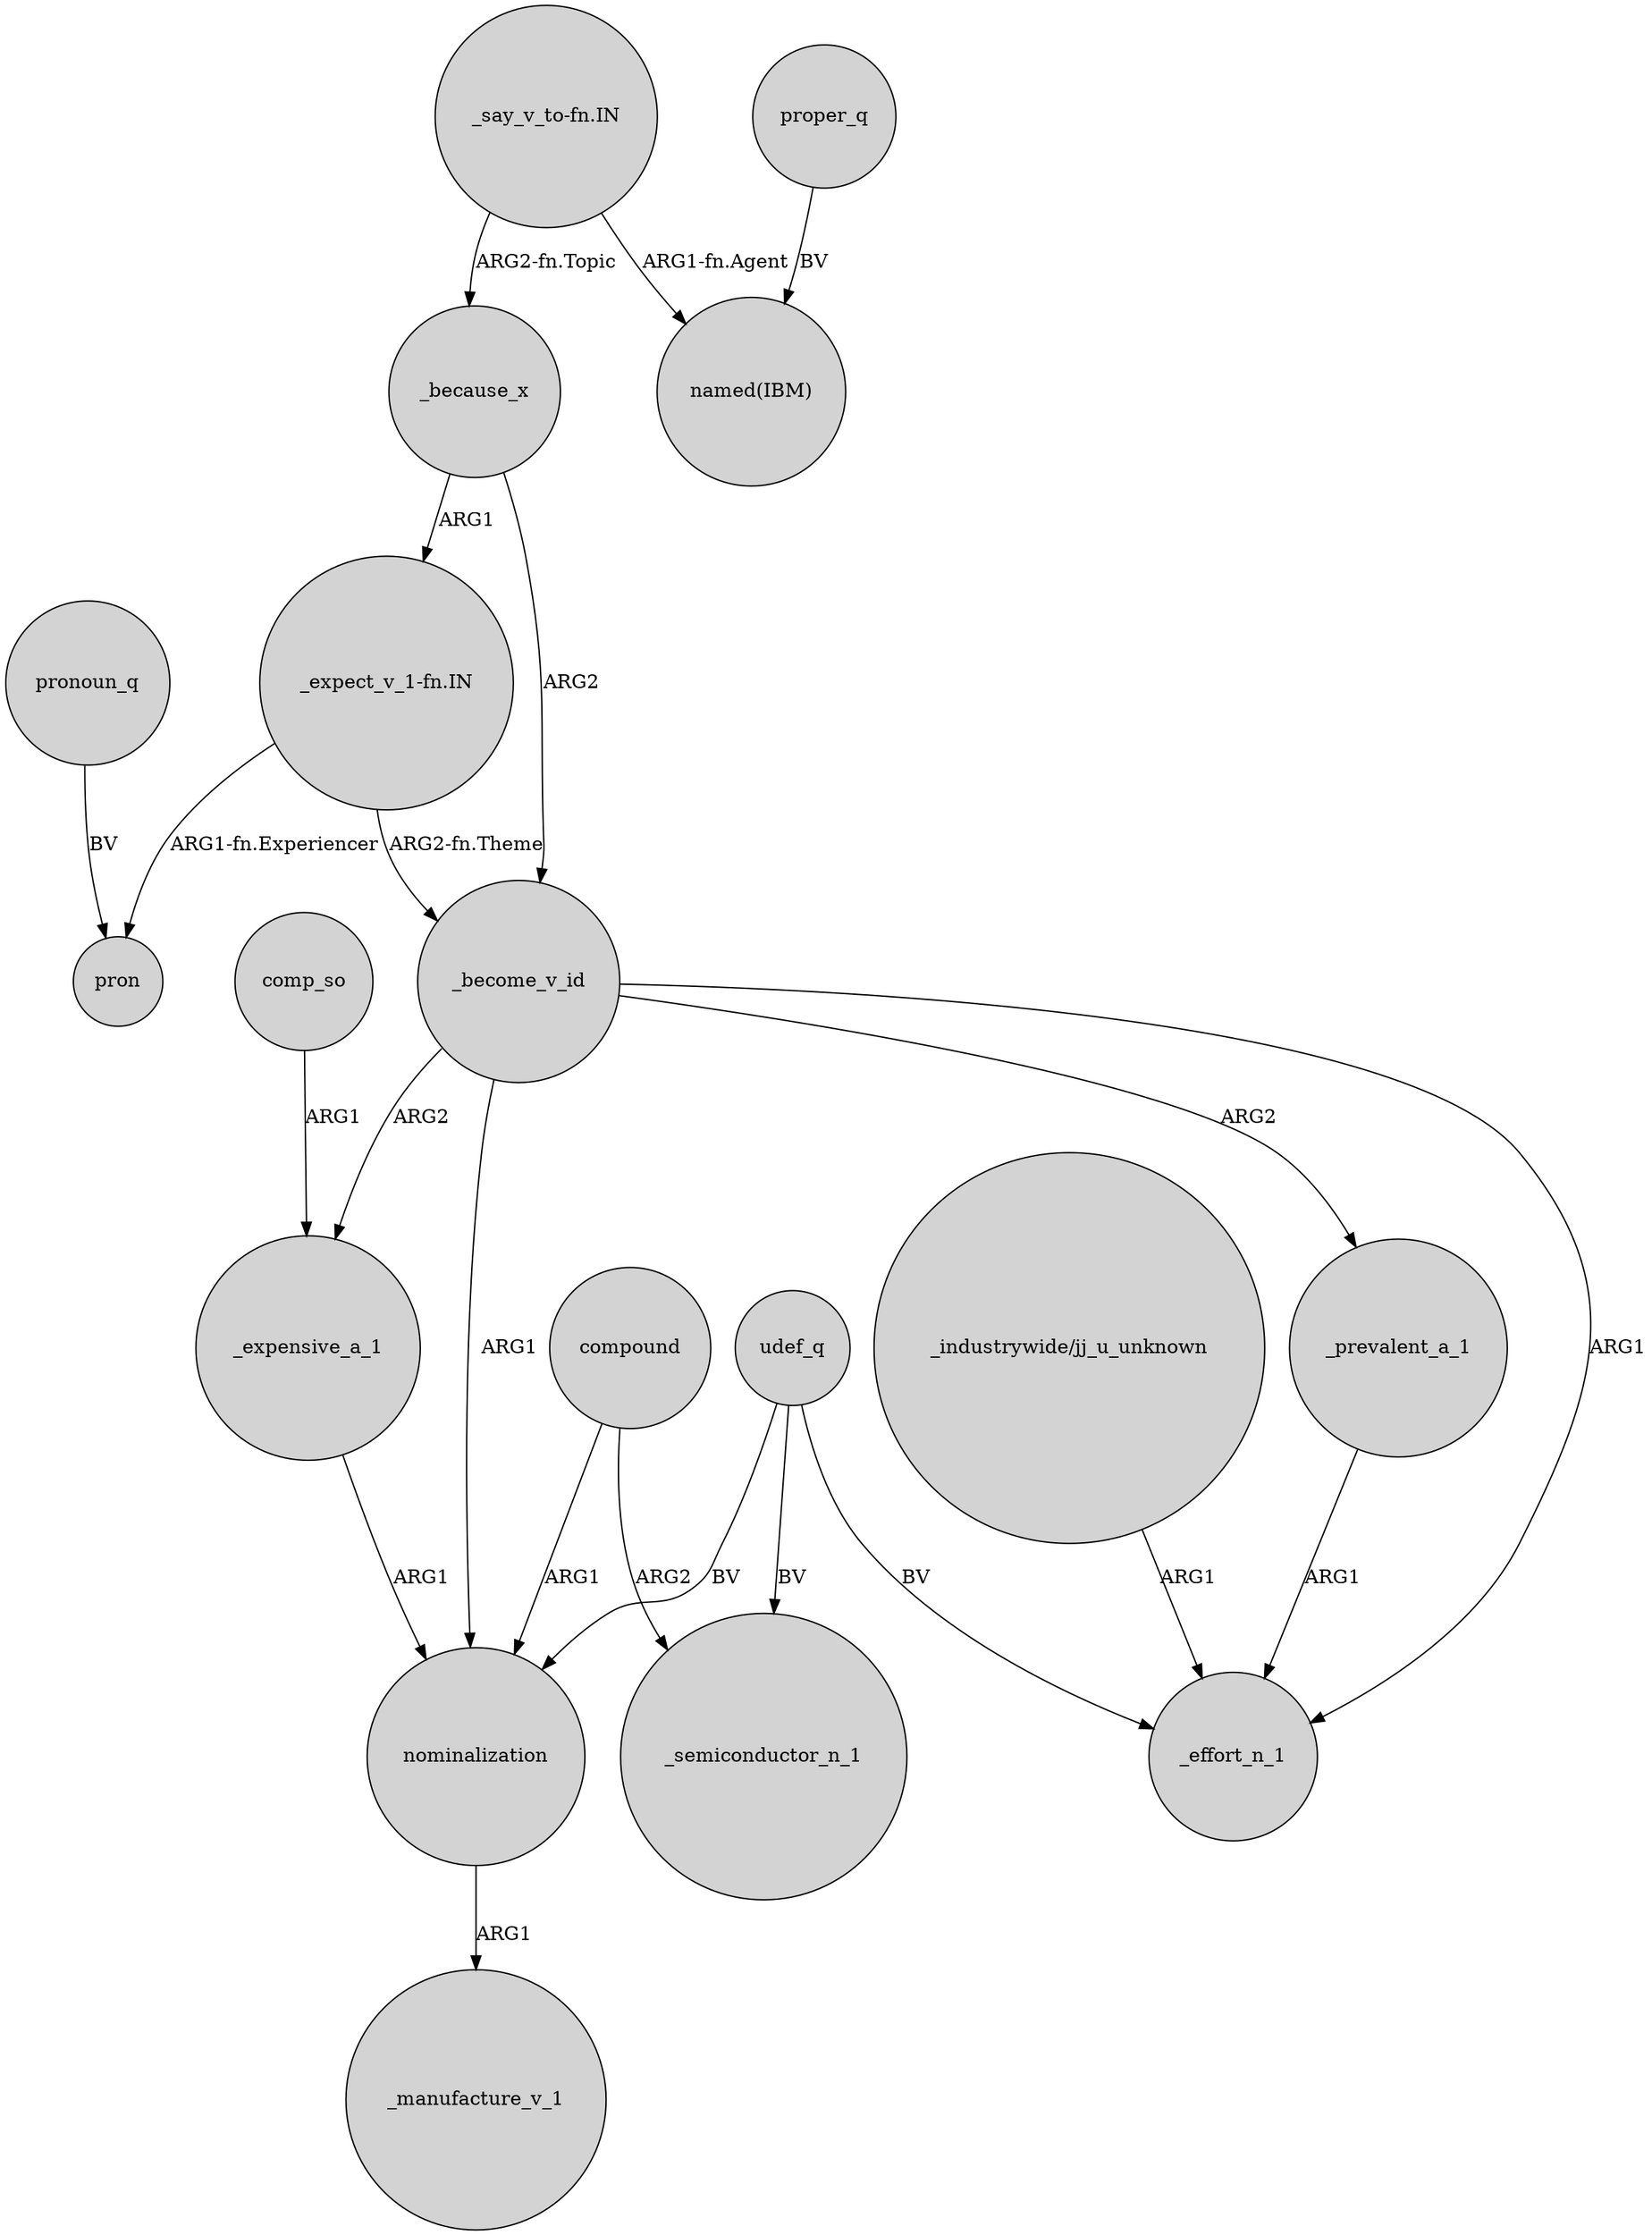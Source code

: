 digraph {
	node [shape=circle style=filled]
	_become_v_id -> _expensive_a_1 [label=ARG2]
	_become_v_id -> nominalization [label=ARG1]
	comp_so -> _expensive_a_1 [label=ARG1]
	nominalization -> _manufacture_v_1 [label=ARG1]
	proper_q -> "named(IBM)" [label=BV]
	_become_v_id -> _effort_n_1 [label=ARG1]
	"_expect_v_1-fn.IN" -> _become_v_id [label="ARG2-fn.Theme"]
	"_industrywide/jj_u_unknown" -> _effort_n_1 [label=ARG1]
	_prevalent_a_1 -> _effort_n_1 [label=ARG1]
	"_say_v_to-fn.IN" -> _because_x [label="ARG2-fn.Topic"]
	pronoun_q -> pron [label=BV]
	compound -> _semiconductor_n_1 [label=ARG2]
	"_say_v_to-fn.IN" -> "named(IBM)" [label="ARG1-fn.Agent"]
	udef_q -> _semiconductor_n_1 [label=BV]
	udef_q -> nominalization [label=BV]
	"_expect_v_1-fn.IN" -> pron [label="ARG1-fn.Experiencer"]
	_because_x -> _become_v_id [label=ARG2]
	_become_v_id -> _prevalent_a_1 [label=ARG2]
	_because_x -> "_expect_v_1-fn.IN" [label=ARG1]
	compound -> nominalization [label=ARG1]
	udef_q -> _effort_n_1 [label=BV]
	_expensive_a_1 -> nominalization [label=ARG1]
}
